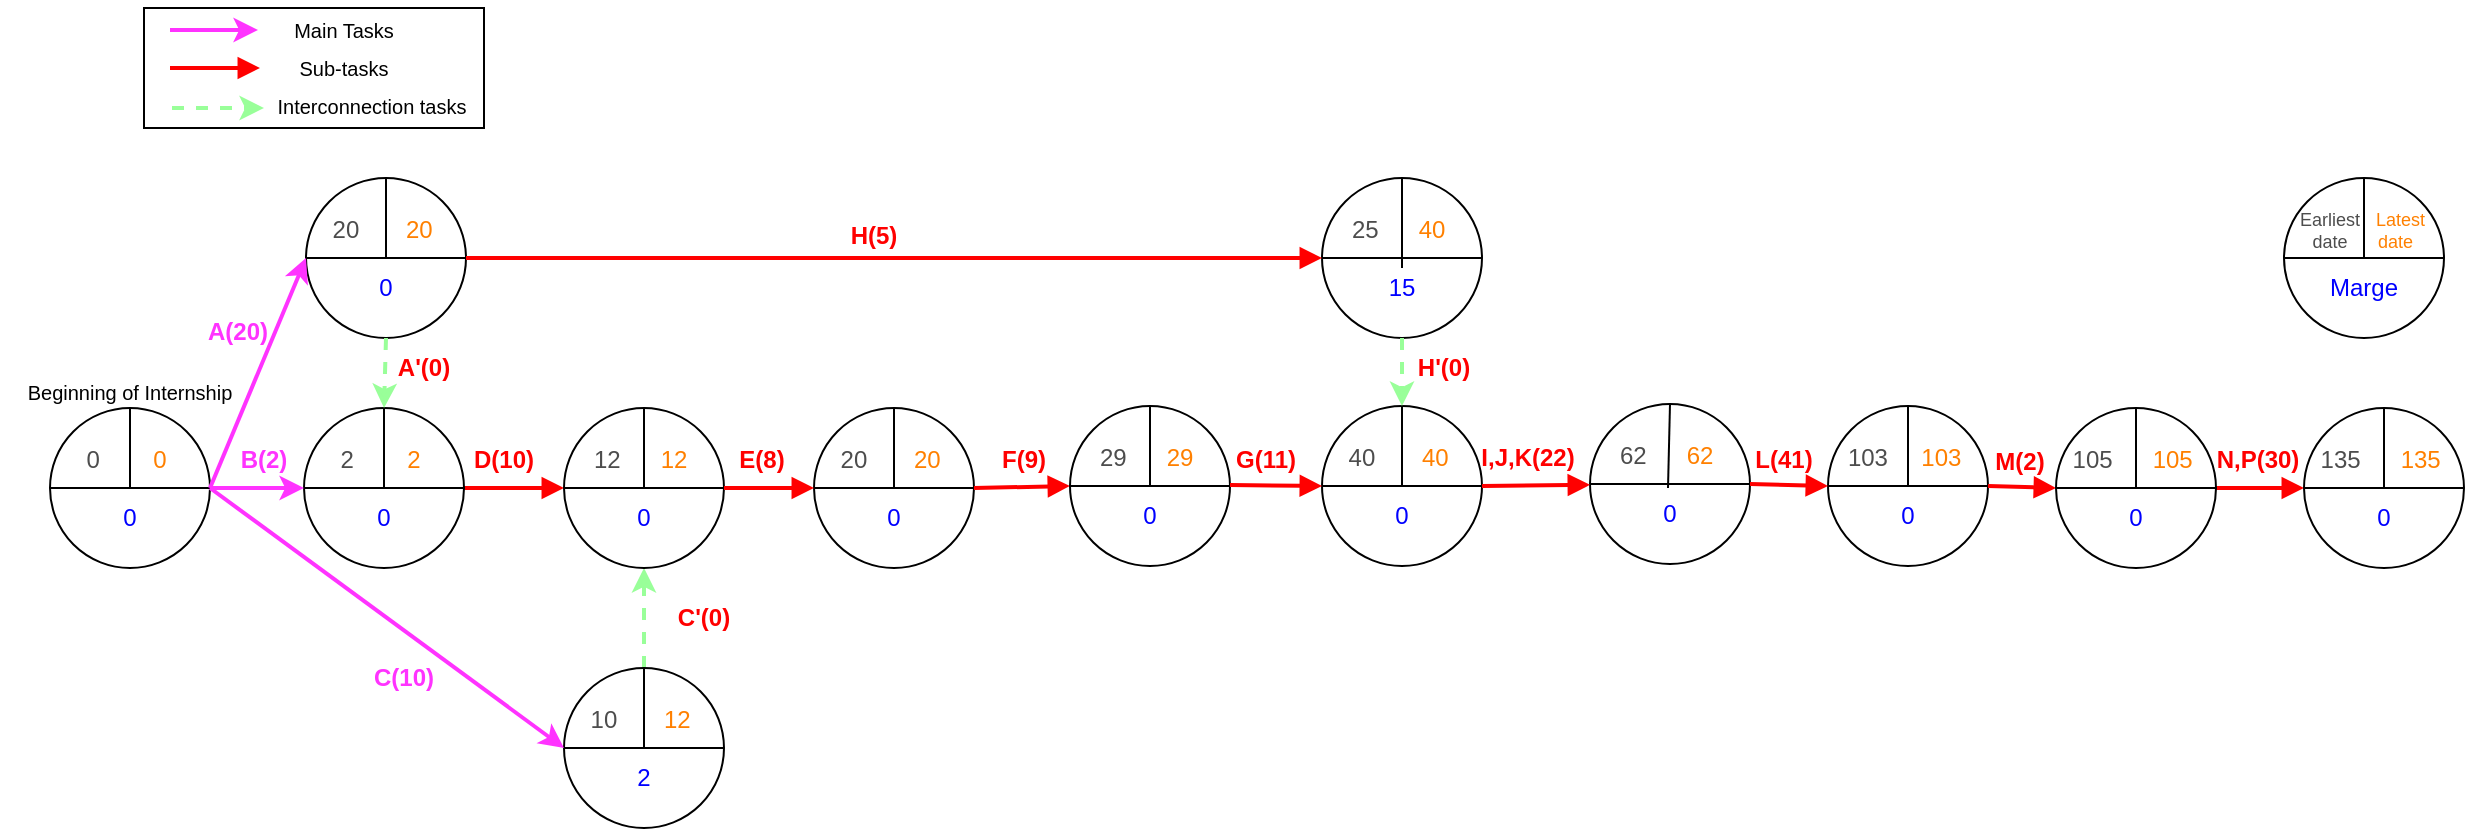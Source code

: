<mxfile version="18.0.7" type="device"><diagram id="UkGI7XBagvKF-HyJzdxq" name="Page-1"><mxGraphModel dx="1117" dy="796" grid="1" gridSize="10" guides="1" tooltips="1" connect="1" arrows="1" fold="1" page="1" pageScale="1" pageWidth="850" pageHeight="1100" math="0" shadow="0"><root><mxCell id="0"/><mxCell id="1" parent="0"/><mxCell id="XRDHma15C4-Tqq4xtdYi-22" value="" style="rounded=0;whiteSpace=wrap;html=1;" vertex="1" parent="1"><mxGeometry x="90" y="10" width="170" height="60" as="geometry"/></mxCell><mxCell id="Tf-ZmJymEHFfPvnFZgRS-10" value="" style="endArrow=classic;html=1;rounded=0;fontSize=9;fontColor=#FF8000;fillColor=#f8cecc;strokeColor=#FF33FF;strokeWidth=2;" parent="1" edge="1"><mxGeometry width="50" height="50" relative="1" as="geometry"><mxPoint x="107" y="21" as="sourcePoint"/><mxPoint x="147" y="21" as="targetPoint"/><Array as="points"><mxPoint x="103" y="21"/></Array></mxGeometry></mxCell><mxCell id="Tf-ZmJymEHFfPvnFZgRS-11" value="" style="endArrow=none;html=1;rounded=0;fontSize=9;fontColor=#FF8000;strokeColor=#FF0000;strokeWidth=2;startArrow=block;startFill=1;entryX=1;entryY=0.5;entryDx=0;entryDy=0;exitX=0;exitY=0.5;exitDx=0;exitDy=0;" parent="1" source="4jJs4uMzteZbyG78cubv-23" target="4jJs4uMzteZbyG78cubv-11" edge="1"><mxGeometry width="50" height="50" relative="1" as="geometry"><mxPoint x="320" y="70" as="sourcePoint"/><mxPoint x="450" y="70" as="targetPoint"/></mxGeometry></mxCell><mxCell id="Tf-ZmJymEHFfPvnFZgRS-13" value="" style="endArrow=classic;html=1;rounded=0;fontSize=9;fontColor=#FF8000;strokeColor=#99FF99;dashed=1;strokeWidth=2;exitX=0.5;exitY=0;exitDx=0;exitDy=0;entryX=0.5;entryY=1;entryDx=0;entryDy=0;" parent="1" source="4jJs4uMzteZbyG78cubv-15" target="4jJs4uMzteZbyG78cubv-23" edge="1"><mxGeometry width="50" height="50" relative="1" as="geometry"><mxPoint x="230" y="300" as="sourcePoint"/><mxPoint x="316" y="310" as="targetPoint"/></mxGeometry></mxCell><mxCell id="4jJs4uMzteZbyG78cubv-1" value="&lt;font style=&quot;font-size: 10px;&quot;&gt;Beginning of Internship&lt;/font&gt;" style="text;html=1;strokeColor=none;fillColor=none;align=center;verticalAlign=middle;whiteSpace=wrap;rounded=0;" parent="1" vertex="1"><mxGeometry x="18" y="187" width="130" height="30" as="geometry"/></mxCell><mxCell id="4jJs4uMzteZbyG78cubv-3" value="" style="group" parent="1" vertex="1" connectable="0"><mxGeometry x="43" y="210" width="80" height="80" as="geometry"/></mxCell><mxCell id="Tf-ZmJymEHFfPvnFZgRS-1" value="&lt;font color=&quot;#4d4d4d&quot;&gt;0&lt;/font&gt;&amp;nbsp; &amp;nbsp; &amp;nbsp; &amp;nbsp; &lt;font color=&quot;#ff8000&quot;&gt;0&lt;/font&gt;&amp;nbsp;&lt;br&gt;&lt;br&gt;&lt;font color=&quot;#0000ff&quot;&gt;0&lt;/font&gt;" style="ellipse;whiteSpace=wrap;html=1;aspect=fixed;" parent="4jJs4uMzteZbyG78cubv-3" vertex="1"><mxGeometry width="80" height="80" as="geometry"/></mxCell><mxCell id="Tf-ZmJymEHFfPvnFZgRS-2" value="" style="endArrow=none;html=1;rounded=0;exitX=1;exitY=0.5;exitDx=0;exitDy=0;entryX=0;entryY=0.5;entryDx=0;entryDy=0;" parent="4jJs4uMzteZbyG78cubv-3" source="Tf-ZmJymEHFfPvnFZgRS-1" target="Tf-ZmJymEHFfPvnFZgRS-1" edge="1"><mxGeometry width="50" height="50" relative="1" as="geometry"><mxPoint y="40" as="sourcePoint"/><mxPoint x="50" y="-10" as="targetPoint"/></mxGeometry></mxCell><mxCell id="Tf-ZmJymEHFfPvnFZgRS-3" value="" style="endArrow=none;html=1;rounded=0;entryX=0.5;entryY=0;entryDx=0;entryDy=0;" parent="4jJs4uMzteZbyG78cubv-3" target="Tf-ZmJymEHFfPvnFZgRS-1" edge="1"><mxGeometry width="50" height="50" relative="1" as="geometry"><mxPoint x="40" y="40" as="sourcePoint"/><mxPoint x="-10" y="30" as="targetPoint"/></mxGeometry></mxCell><mxCell id="4jJs4uMzteZbyG78cubv-4" value="" style="group" parent="1" vertex="1" connectable="0"><mxGeometry x="171" y="95" width="80" height="80" as="geometry"/></mxCell><mxCell id="4jJs4uMzteZbyG78cubv-5" value="&lt;font color=&quot;#4d4d4d&quot;&gt;20&lt;/font&gt;&amp;nbsp; &amp;nbsp; &amp;nbsp; &amp;nbsp;&lt;font color=&quot;#ff8000&quot;&gt;20&lt;/font&gt;&amp;nbsp;&lt;br&gt;&lt;br&gt;&lt;font color=&quot;#0000ff&quot;&gt;0&lt;/font&gt;" style="ellipse;whiteSpace=wrap;html=1;aspect=fixed;" parent="4jJs4uMzteZbyG78cubv-4" vertex="1"><mxGeometry width="80" height="80" as="geometry"/></mxCell><mxCell id="4jJs4uMzteZbyG78cubv-6" value="" style="endArrow=none;html=1;rounded=0;exitX=1;exitY=0.5;exitDx=0;exitDy=0;entryX=0;entryY=0.5;entryDx=0;entryDy=0;" parent="4jJs4uMzteZbyG78cubv-4" source="4jJs4uMzteZbyG78cubv-5" target="4jJs4uMzteZbyG78cubv-5" edge="1"><mxGeometry width="50" height="50" relative="1" as="geometry"><mxPoint y="40" as="sourcePoint"/><mxPoint x="50" y="-10" as="targetPoint"/></mxGeometry></mxCell><mxCell id="4jJs4uMzteZbyG78cubv-7" value="" style="endArrow=none;html=1;rounded=0;entryX=0.5;entryY=0;entryDx=0;entryDy=0;" parent="4jJs4uMzteZbyG78cubv-4" target="4jJs4uMzteZbyG78cubv-5" edge="1"><mxGeometry width="50" height="50" relative="1" as="geometry"><mxPoint x="40" y="40" as="sourcePoint"/><mxPoint x="-10" y="30" as="targetPoint"/></mxGeometry></mxCell><mxCell id="4jJs4uMzteZbyG78cubv-9" value="" style="group" parent="1" vertex="1" connectable="0"><mxGeometry x="1160" y="95" width="80" height="80" as="geometry"/></mxCell><mxCell id="4jJs4uMzteZbyG78cubv-8" value="" style="group" parent="4jJs4uMzteZbyG78cubv-9" vertex="1" connectable="0"><mxGeometry width="80" height="80" as="geometry"/></mxCell><mxCell id="Tf-ZmJymEHFfPvnFZgRS-4" value="&lt;font style=&quot;font-size: 10px;&quot;&gt;&amp;nbsp; &amp;nbsp; &amp;nbsp; &amp;nbsp; &amp;nbsp; &amp;nbsp; &amp;nbsp; &amp;nbsp; &amp;nbsp; &amp;nbsp; &amp;nbsp; &amp;nbsp;&amp;nbsp;&lt;/font&gt;&lt;br&gt;&lt;br&gt;&lt;font color=&quot;#0000ff&quot;&gt;Marge&lt;/font&gt;" style="ellipse;whiteSpace=wrap;html=1;aspect=fixed;" parent="4jJs4uMzteZbyG78cubv-8" vertex="1"><mxGeometry width="80" height="80" as="geometry"/></mxCell><mxCell id="Tf-ZmJymEHFfPvnFZgRS-5" value="" style="endArrow=none;html=1;rounded=0;exitX=1;exitY=0.5;exitDx=0;exitDy=0;entryX=0;entryY=0.5;entryDx=0;entryDy=0;" parent="4jJs4uMzteZbyG78cubv-8" source="Tf-ZmJymEHFfPvnFZgRS-4" target="Tf-ZmJymEHFfPvnFZgRS-4" edge="1"><mxGeometry width="50" height="50" relative="1" as="geometry"><mxPoint y="40" as="sourcePoint"/><mxPoint x="50" y="-10" as="targetPoint"/></mxGeometry></mxCell><mxCell id="Tf-ZmJymEHFfPvnFZgRS-6" value="" style="endArrow=none;html=1;rounded=0;entryX=0.5;entryY=0;entryDx=0;entryDy=0;" parent="4jJs4uMzteZbyG78cubv-8" target="Tf-ZmJymEHFfPvnFZgRS-4" edge="1"><mxGeometry width="50" height="50" relative="1" as="geometry"><mxPoint x="40" y="40" as="sourcePoint"/><mxPoint x="-10" y="30" as="targetPoint"/></mxGeometry></mxCell><mxCell id="Tf-ZmJymEHFfPvnFZgRS-8" value="&lt;font color=&quot;#4d4d4d&quot; style=&quot;font-size: 9px;&quot;&gt;Earliest &lt;br&gt;date&lt;/font&gt;" style="text;html=1;strokeColor=none;fillColor=none;align=center;verticalAlign=middle;whiteSpace=wrap;rounded=0;fontSize=6;" parent="4jJs4uMzteZbyG78cubv-9" vertex="1"><mxGeometry x="8" y="11" width="30" height="30" as="geometry"/></mxCell><mxCell id="Tf-ZmJymEHFfPvnFZgRS-9" value="&lt;font color=&quot;#ff8000&quot; style=&quot;font-size: 9px;&quot;&gt;&amp;nbsp;Latest &lt;br&gt;date&amp;nbsp;&lt;/font&gt;" style="text;html=1;strokeColor=none;fillColor=none;align=center;verticalAlign=middle;whiteSpace=wrap;rounded=0;fontSize=6;" parent="4jJs4uMzteZbyG78cubv-9" vertex="1"><mxGeometry x="40" y="11" width="34" height="30" as="geometry"/></mxCell><mxCell id="4jJs4uMzteZbyG78cubv-10" value="" style="group" parent="1" vertex="1" connectable="0"><mxGeometry x="170" y="210" width="80" height="80" as="geometry"/></mxCell><mxCell id="4jJs4uMzteZbyG78cubv-11" value="&lt;font color=&quot;#4d4d4d&quot;&gt;2&lt;/font&gt;&amp;nbsp; &amp;nbsp; &amp;nbsp; &amp;nbsp; &lt;font color=&quot;#ff8000&quot;&gt;2&lt;/font&gt;&amp;nbsp;&lt;br&gt;&lt;br&gt;&lt;font color=&quot;#0000ff&quot;&gt;0&lt;/font&gt;" style="ellipse;whiteSpace=wrap;html=1;aspect=fixed;" parent="4jJs4uMzteZbyG78cubv-10" vertex="1"><mxGeometry width="80" height="80" as="geometry"/></mxCell><mxCell id="4jJs4uMzteZbyG78cubv-12" value="" style="endArrow=none;html=1;rounded=0;exitX=1;exitY=0.5;exitDx=0;exitDy=0;entryX=0;entryY=0.5;entryDx=0;entryDy=0;" parent="4jJs4uMzteZbyG78cubv-10" source="4jJs4uMzteZbyG78cubv-11" target="4jJs4uMzteZbyG78cubv-11" edge="1"><mxGeometry width="50" height="50" relative="1" as="geometry"><mxPoint y="40" as="sourcePoint"/><mxPoint x="50" y="-10" as="targetPoint"/></mxGeometry></mxCell><mxCell id="4jJs4uMzteZbyG78cubv-13" value="" style="endArrow=none;html=1;rounded=0;entryX=0.5;entryY=0;entryDx=0;entryDy=0;" parent="4jJs4uMzteZbyG78cubv-10" target="4jJs4uMzteZbyG78cubv-11" edge="1"><mxGeometry width="50" height="50" relative="1" as="geometry"><mxPoint x="40" y="40" as="sourcePoint"/><mxPoint x="-10" y="30" as="targetPoint"/></mxGeometry></mxCell><mxCell id="4jJs4uMzteZbyG78cubv-14" value="" style="group" parent="1" vertex="1" connectable="0"><mxGeometry x="300" y="340" width="80" height="80" as="geometry"/></mxCell><mxCell id="4jJs4uMzteZbyG78cubv-15" value="&lt;font color=&quot;#4d4d4d&quot;&gt;10&lt;/font&gt;&amp;nbsp; &amp;nbsp; &amp;nbsp; &amp;nbsp;&lt;font color=&quot;#ff8000&quot;&gt;12&lt;/font&gt;&amp;nbsp;&lt;br&gt;&lt;br&gt;&lt;font color=&quot;#0000ff&quot;&gt;2&lt;/font&gt;" style="ellipse;whiteSpace=wrap;html=1;aspect=fixed;" parent="4jJs4uMzteZbyG78cubv-14" vertex="1"><mxGeometry width="80" height="80" as="geometry"/></mxCell><mxCell id="4jJs4uMzteZbyG78cubv-16" value="" style="endArrow=none;html=1;rounded=0;exitX=1;exitY=0.5;exitDx=0;exitDy=0;entryX=0;entryY=0.5;entryDx=0;entryDy=0;" parent="4jJs4uMzteZbyG78cubv-14" source="4jJs4uMzteZbyG78cubv-15" target="4jJs4uMzteZbyG78cubv-15" edge="1"><mxGeometry width="50" height="50" relative="1" as="geometry"><mxPoint y="40" as="sourcePoint"/><mxPoint x="50" y="-10" as="targetPoint"/></mxGeometry></mxCell><mxCell id="4jJs4uMzteZbyG78cubv-17" value="" style="endArrow=none;html=1;rounded=0;entryX=0.5;entryY=0;entryDx=0;entryDy=0;" parent="4jJs4uMzteZbyG78cubv-14" target="4jJs4uMzteZbyG78cubv-15" edge="1"><mxGeometry width="50" height="50" relative="1" as="geometry"><mxPoint x="40" y="40" as="sourcePoint"/><mxPoint x="-10" y="30" as="targetPoint"/></mxGeometry></mxCell><mxCell id="4jJs4uMzteZbyG78cubv-18" value="" style="endArrow=classic;html=1;rounded=0;fontSize=9;fontColor=#FF8000;fillColor=#f8cecc;strokeColor=#FF33FF;strokeWidth=2;exitX=1;exitY=0.5;exitDx=0;exitDy=0;entryX=0;entryY=0.5;entryDx=0;entryDy=0;" parent="1" source="Tf-ZmJymEHFfPvnFZgRS-1" target="4jJs4uMzteZbyG78cubv-5" edge="1"><mxGeometry width="50" height="50" relative="1" as="geometry"><mxPoint x="290" y="180" as="sourcePoint"/><mxPoint x="400" y="180" as="targetPoint"/><Array as="points"/></mxGeometry></mxCell><mxCell id="4jJs4uMzteZbyG78cubv-19" value="" style="endArrow=classic;html=1;rounded=0;fontSize=9;fontColor=#FF8000;fillColor=#f8cecc;strokeColor=#FF33FF;strokeWidth=2;entryX=0;entryY=0.5;entryDx=0;entryDy=0;exitX=1;exitY=0.5;exitDx=0;exitDy=0;" parent="1" source="Tf-ZmJymEHFfPvnFZgRS-1" target="4jJs4uMzteZbyG78cubv-11" edge="1"><mxGeometry width="50" height="50" relative="1" as="geometry"><mxPoint x="140" y="230" as="sourcePoint"/><mxPoint x="181" y="160.0" as="targetPoint"/><Array as="points"/></mxGeometry></mxCell><mxCell id="4jJs4uMzteZbyG78cubv-20" value="" style="endArrow=classic;html=1;rounded=0;fontSize=9;fontColor=#FF8000;fillColor=#f8cecc;strokeColor=#FF33FF;strokeWidth=2;entryX=0;entryY=0.5;entryDx=0;entryDy=0;exitX=1;exitY=0.5;exitDx=0;exitDy=0;" parent="1" source="Tf-ZmJymEHFfPvnFZgRS-1" target="4jJs4uMzteZbyG78cubv-15" edge="1"><mxGeometry width="50" height="50" relative="1" as="geometry"><mxPoint x="120" y="270" as="sourcePoint"/><mxPoint x="180" y="260" as="targetPoint"/><Array as="points"/></mxGeometry></mxCell><mxCell id="4jJs4uMzteZbyG78cubv-21" value="&lt;b&gt;&lt;font style=&quot;font-size: 12px;&quot;&gt;A(20)&lt;/font&gt;&lt;/b&gt;" style="text;html=1;strokeColor=none;fillColor=none;align=center;verticalAlign=middle;whiteSpace=wrap;rounded=0;fontSize=10;fontColor=#FF33FF;strokeWidth=2;" parent="1" vertex="1"><mxGeometry x="107" y="157" width="60" height="30" as="geometry"/></mxCell><mxCell id="4jJs4uMzteZbyG78cubv-22" value="" style="group" parent="1" vertex="1" connectable="0"><mxGeometry x="300" y="210" width="80" height="80" as="geometry"/></mxCell><mxCell id="4jJs4uMzteZbyG78cubv-23" value="&lt;font color=&quot;#4d4d4d&quot;&gt;12&lt;/font&gt;&amp;nbsp; &amp;nbsp; &amp;nbsp;&amp;nbsp;&lt;font color=&quot;#ff8000&quot;&gt;12&lt;/font&gt;&amp;nbsp;&lt;br&gt;&lt;br&gt;&lt;font color=&quot;#0000ff&quot;&gt;0&lt;/font&gt;" style="ellipse;whiteSpace=wrap;html=1;aspect=fixed;" parent="4jJs4uMzteZbyG78cubv-22" vertex="1"><mxGeometry width="80" height="80" as="geometry"/></mxCell><mxCell id="4jJs4uMzteZbyG78cubv-24" value="" style="endArrow=none;html=1;rounded=0;exitX=1;exitY=0.5;exitDx=0;exitDy=0;entryX=0;entryY=0.5;entryDx=0;entryDy=0;" parent="4jJs4uMzteZbyG78cubv-22" source="4jJs4uMzteZbyG78cubv-23" target="4jJs4uMzteZbyG78cubv-23" edge="1"><mxGeometry width="50" height="50" relative="1" as="geometry"><mxPoint y="40" as="sourcePoint"/><mxPoint x="50" y="-10" as="targetPoint"/></mxGeometry></mxCell><mxCell id="4jJs4uMzteZbyG78cubv-25" value="" style="endArrow=none;html=1;rounded=0;entryX=0.5;entryY=0;entryDx=0;entryDy=0;" parent="4jJs4uMzteZbyG78cubv-22" target="4jJs4uMzteZbyG78cubv-23" edge="1"><mxGeometry width="50" height="50" relative="1" as="geometry"><mxPoint x="40" y="40" as="sourcePoint"/><mxPoint x="-10" y="30" as="targetPoint"/></mxGeometry></mxCell><mxCell id="4jJs4uMzteZbyG78cubv-26" value="" style="group" parent="1" vertex="1" connectable="0"><mxGeometry x="425" y="210" width="80" height="80" as="geometry"/></mxCell><mxCell id="4jJs4uMzteZbyG78cubv-27" value="&lt;font color=&quot;#4d4d4d&quot;&gt;20&lt;/font&gt;&amp;nbsp; &amp;nbsp; &amp;nbsp; &amp;nbsp;&lt;font color=&quot;#ff8000&quot;&gt;20&lt;/font&gt;&amp;nbsp;&lt;br&gt;&lt;br&gt;&lt;font color=&quot;#0000ff&quot;&gt;0&lt;/font&gt;" style="ellipse;whiteSpace=wrap;html=1;aspect=fixed;" parent="4jJs4uMzteZbyG78cubv-26" vertex="1"><mxGeometry width="80" height="80" as="geometry"/></mxCell><mxCell id="4jJs4uMzteZbyG78cubv-28" value="" style="endArrow=none;html=1;rounded=0;exitX=1;exitY=0.5;exitDx=0;exitDy=0;entryX=0;entryY=0.5;entryDx=0;entryDy=0;" parent="4jJs4uMzteZbyG78cubv-26" source="4jJs4uMzteZbyG78cubv-27" target="4jJs4uMzteZbyG78cubv-27" edge="1"><mxGeometry width="50" height="50" relative="1" as="geometry"><mxPoint y="40" as="sourcePoint"/><mxPoint x="50" y="-10" as="targetPoint"/></mxGeometry></mxCell><mxCell id="4jJs4uMzteZbyG78cubv-29" value="" style="endArrow=none;html=1;rounded=0;entryX=0.5;entryY=0;entryDx=0;entryDy=0;" parent="4jJs4uMzteZbyG78cubv-26" target="4jJs4uMzteZbyG78cubv-27" edge="1"><mxGeometry width="50" height="50" relative="1" as="geometry"><mxPoint x="40" y="40" as="sourcePoint"/><mxPoint x="-10" y="30" as="targetPoint"/></mxGeometry></mxCell><mxCell id="4jJs4uMzteZbyG78cubv-34" value="" style="endArrow=none;html=1;rounded=0;fontSize=9;fontColor=#FF8000;strokeColor=#FF0000;strokeWidth=2;startArrow=block;startFill=1;entryX=1;entryY=0.5;entryDx=0;entryDy=0;" parent="1" source="4jJs4uMzteZbyG78cubv-27" target="4jJs4uMzteZbyG78cubv-23" edge="1"><mxGeometry width="50" height="50" relative="1" as="geometry"><mxPoint x="400" y="300" as="sourcePoint"/><mxPoint x="260" y="260" as="targetPoint"/></mxGeometry></mxCell><mxCell id="4jJs4uMzteZbyG78cubv-35" value="" style="endArrow=none;html=1;rounded=0;fontSize=9;fontColor=#FF8000;strokeColor=#FF0000;strokeWidth=2;startArrow=block;startFill=1;exitX=0;exitY=0.5;exitDx=0;exitDy=0;entryX=1;entryY=0.5;entryDx=0;entryDy=0;" parent="1" target="4jJs4uMzteZbyG78cubv-27" edge="1" source="4jJs4uMzteZbyG78cubv-37"><mxGeometry width="50" height="50" relative="1" as="geometry"><mxPoint x="550.0" y="250" as="sourcePoint"/><mxPoint x="530" y="180" as="targetPoint"/></mxGeometry></mxCell><mxCell id="4jJs4uMzteZbyG78cubv-36" value="" style="group" parent="1" vertex="1" connectable="0"><mxGeometry x="553" y="209" width="80" height="80" as="geometry"/></mxCell><mxCell id="4jJs4uMzteZbyG78cubv-37" value="&lt;font color=&quot;#4d4d4d&quot;&gt;29&lt;/font&gt;&amp;nbsp; &amp;nbsp; &amp;nbsp;&amp;nbsp;&lt;font color=&quot;#ff8000&quot;&gt;29&lt;/font&gt;&amp;nbsp;&lt;br&gt;&lt;br&gt;&lt;font color=&quot;#0000ff&quot;&gt;0&lt;/font&gt;" style="ellipse;whiteSpace=wrap;html=1;aspect=fixed;" parent="4jJs4uMzteZbyG78cubv-36" vertex="1"><mxGeometry width="80" height="80" as="geometry"/></mxCell><mxCell id="4jJs4uMzteZbyG78cubv-38" value="" style="endArrow=none;html=1;rounded=0;exitX=1;exitY=0.5;exitDx=0;exitDy=0;entryX=0;entryY=0.5;entryDx=0;entryDy=0;" parent="4jJs4uMzteZbyG78cubv-36" source="4jJs4uMzteZbyG78cubv-37" target="4jJs4uMzteZbyG78cubv-37" edge="1"><mxGeometry width="50" height="50" relative="1" as="geometry"><mxPoint y="40" as="sourcePoint"/><mxPoint x="50" y="-10" as="targetPoint"/></mxGeometry></mxCell><mxCell id="4jJs4uMzteZbyG78cubv-39" value="" style="endArrow=none;html=1;rounded=0;entryX=0.5;entryY=0;entryDx=0;entryDy=0;" parent="4jJs4uMzteZbyG78cubv-36" target="4jJs4uMzteZbyG78cubv-37" edge="1"><mxGeometry width="50" height="50" relative="1" as="geometry"><mxPoint x="40" y="40" as="sourcePoint"/><mxPoint x="-10" y="30" as="targetPoint"/></mxGeometry></mxCell><mxCell id="4jJs4uMzteZbyG78cubv-52" value="" style="group" parent="1" vertex="1" connectable="0"><mxGeometry x="679" y="209" width="80" height="80" as="geometry"/></mxCell><mxCell id="4jJs4uMzteZbyG78cubv-53" value="&lt;font color=&quot;#4d4d4d&quot;&gt;40&lt;/font&gt;&amp;nbsp; &amp;nbsp; &amp;nbsp; &amp;nbsp;&lt;font color=&quot;#ff8000&quot;&gt;40&lt;/font&gt;&amp;nbsp;&lt;br&gt;&lt;br&gt;&lt;font color=&quot;#0000ff&quot;&gt;0&lt;/font&gt;" style="ellipse;whiteSpace=wrap;html=1;aspect=fixed;" parent="4jJs4uMzteZbyG78cubv-52" vertex="1"><mxGeometry width="80" height="80" as="geometry"/></mxCell><mxCell id="4jJs4uMzteZbyG78cubv-54" value="" style="endArrow=none;html=1;rounded=0;exitX=1;exitY=0.5;exitDx=0;exitDy=0;entryX=0;entryY=0.5;entryDx=0;entryDy=0;" parent="4jJs4uMzteZbyG78cubv-52" source="4jJs4uMzteZbyG78cubv-53" target="4jJs4uMzteZbyG78cubv-53" edge="1"><mxGeometry width="50" height="50" relative="1" as="geometry"><mxPoint y="40" as="sourcePoint"/><mxPoint x="50" y="-10" as="targetPoint"/></mxGeometry></mxCell><mxCell id="4jJs4uMzteZbyG78cubv-55" value="" style="endArrow=none;html=1;rounded=0;entryX=0.5;entryY=0;entryDx=0;entryDy=0;" parent="4jJs4uMzteZbyG78cubv-52" target="4jJs4uMzteZbyG78cubv-53" edge="1"><mxGeometry width="50" height="50" relative="1" as="geometry"><mxPoint x="40" y="40" as="sourcePoint"/><mxPoint x="-10" y="30" as="targetPoint"/></mxGeometry></mxCell><mxCell id="4jJs4uMzteZbyG78cubv-56" value="" style="group" parent="1" vertex="1" connectable="0"><mxGeometry x="812" y="210" width="80" height="80" as="geometry"/></mxCell><mxCell id="4jJs4uMzteZbyG78cubv-57" value="&lt;font color=&quot;#4d4d4d&quot;&gt;62&lt;/font&gt;&amp;nbsp; &amp;nbsp; &amp;nbsp;&amp;nbsp;&lt;font color=&quot;#ff8000&quot;&gt;62&lt;/font&gt;&amp;nbsp;&lt;br&gt;&lt;br&gt;&lt;font color=&quot;#0000ff&quot;&gt;0&lt;/font&gt;" style="ellipse;whiteSpace=wrap;html=1;aspect=fixed;" parent="4jJs4uMzteZbyG78cubv-56" vertex="1"><mxGeometry x="1" y="-2" width="80" height="80" as="geometry"/></mxCell><mxCell id="4jJs4uMzteZbyG78cubv-58" value="" style="endArrow=none;html=1;rounded=0;exitX=1;exitY=0.5;exitDx=0;exitDy=0;entryX=0;entryY=0.5;entryDx=0;entryDy=0;" parent="4jJs4uMzteZbyG78cubv-56" source="4jJs4uMzteZbyG78cubv-57" target="4jJs4uMzteZbyG78cubv-57" edge="1"><mxGeometry width="50" height="50" relative="1" as="geometry"><mxPoint y="40" as="sourcePoint"/><mxPoint x="50" y="-10" as="targetPoint"/></mxGeometry></mxCell><mxCell id="4jJs4uMzteZbyG78cubv-59" value="" style="endArrow=none;html=1;rounded=0;entryX=0.5;entryY=0;entryDx=0;entryDy=0;" parent="4jJs4uMzteZbyG78cubv-56" target="4jJs4uMzteZbyG78cubv-57" edge="1"><mxGeometry width="50" height="50" relative="1" as="geometry"><mxPoint x="40" y="40" as="sourcePoint"/><mxPoint x="-10" y="30" as="targetPoint"/></mxGeometry></mxCell><mxCell id="4jJs4uMzteZbyG78cubv-60" value="" style="group" parent="1" vertex="1" connectable="0"><mxGeometry x="932" y="209" width="80" height="80" as="geometry"/></mxCell><mxCell id="4jJs4uMzteZbyG78cubv-61" value="&lt;font color=&quot;#4d4d4d&quot;&gt;103&lt;/font&gt;&amp;nbsp; &amp;nbsp; &amp;nbsp;&lt;font color=&quot;#ff8000&quot;&gt;103&lt;/font&gt;&amp;nbsp;&lt;br&gt;&lt;br&gt;&lt;font color=&quot;#0000ff&quot;&gt;0&lt;/font&gt;" style="ellipse;whiteSpace=wrap;html=1;aspect=fixed;" parent="4jJs4uMzteZbyG78cubv-60" vertex="1"><mxGeometry width="80" height="80" as="geometry"/></mxCell><mxCell id="4jJs4uMzteZbyG78cubv-62" value="" style="endArrow=none;html=1;rounded=0;exitX=1;exitY=0.5;exitDx=0;exitDy=0;entryX=0;entryY=0.5;entryDx=0;entryDy=0;" parent="4jJs4uMzteZbyG78cubv-60" source="4jJs4uMzteZbyG78cubv-61" target="4jJs4uMzteZbyG78cubv-61" edge="1"><mxGeometry width="50" height="50" relative="1" as="geometry"><mxPoint y="40" as="sourcePoint"/><mxPoint x="50" y="-10" as="targetPoint"/></mxGeometry></mxCell><mxCell id="4jJs4uMzteZbyG78cubv-63" value="" style="endArrow=none;html=1;rounded=0;entryX=0.5;entryY=0;entryDx=0;entryDy=0;" parent="4jJs4uMzteZbyG78cubv-60" target="4jJs4uMzteZbyG78cubv-61" edge="1"><mxGeometry width="50" height="50" relative="1" as="geometry"><mxPoint x="40" y="40" as="sourcePoint"/><mxPoint x="-10" y="30" as="targetPoint"/></mxGeometry></mxCell><mxCell id="4jJs4uMzteZbyG78cubv-64" value="" style="group" parent="1" vertex="1" connectable="0"><mxGeometry x="679" y="100" width="80" height="80" as="geometry"/></mxCell><mxCell id="4jJs4uMzteZbyG78cubv-65" value="&lt;font color=&quot;#4d4d4d&quot;&gt;25&lt;/font&gt;&amp;nbsp; &amp;nbsp; &amp;nbsp;&amp;nbsp;&lt;font color=&quot;#ff8000&quot;&gt;40&lt;/font&gt;&amp;nbsp;&lt;br&gt;&lt;br&gt;&lt;font color=&quot;#0000ff&quot;&gt;15&lt;/font&gt;" style="ellipse;whiteSpace=wrap;html=1;aspect=fixed;" parent="4jJs4uMzteZbyG78cubv-64" vertex="1"><mxGeometry y="-5" width="80" height="80" as="geometry"/></mxCell><mxCell id="4jJs4uMzteZbyG78cubv-66" value="" style="endArrow=none;html=1;rounded=0;exitX=1;exitY=0.5;exitDx=0;exitDy=0;entryX=0;entryY=0.5;entryDx=0;entryDy=0;" parent="4jJs4uMzteZbyG78cubv-64" source="4jJs4uMzteZbyG78cubv-65" target="4jJs4uMzteZbyG78cubv-65" edge="1"><mxGeometry width="50" height="50" relative="1" as="geometry"><mxPoint y="40" as="sourcePoint"/><mxPoint x="50" y="-10" as="targetPoint"/></mxGeometry></mxCell><mxCell id="4jJs4uMzteZbyG78cubv-67" value="" style="endArrow=none;html=1;rounded=0;entryX=0.5;entryY=0;entryDx=0;entryDy=0;" parent="4jJs4uMzteZbyG78cubv-64" target="4jJs4uMzteZbyG78cubv-65" edge="1"><mxGeometry width="50" height="50" relative="1" as="geometry"><mxPoint x="40" y="40" as="sourcePoint"/><mxPoint x="-10" y="30" as="targetPoint"/></mxGeometry></mxCell><mxCell id="4jJs4uMzteZbyG78cubv-70" value="" style="endArrow=none;html=1;rounded=0;fontSize=9;fontColor=#FF8000;strokeColor=#FF0000;strokeWidth=2;startArrow=block;startFill=1;entryX=1;entryY=0.5;entryDx=0;entryDy=0;" parent="1" edge="1"><mxGeometry width="50" height="50" relative="1" as="geometry"><mxPoint x="148" y="40" as="sourcePoint"/><mxPoint x="103.0" y="40" as="targetPoint"/></mxGeometry></mxCell><mxCell id="4jJs4uMzteZbyG78cubv-72" value="&lt;b&gt;&lt;font style=&quot;font-size: 12px;&quot;&gt;B(2)&lt;/font&gt;&lt;/b&gt;" style="text;html=1;strokeColor=none;fillColor=none;align=center;verticalAlign=middle;whiteSpace=wrap;rounded=0;fontSize=10;fontColor=#FF33FF;strokeWidth=2;" parent="1" vertex="1"><mxGeometry x="120" y="221" width="60" height="30" as="geometry"/></mxCell><mxCell id="4jJs4uMzteZbyG78cubv-73" value="&lt;b&gt;&lt;font style=&quot;font-size: 12px;&quot;&gt;C(10)&lt;/font&gt;&lt;/b&gt;" style="text;html=1;strokeColor=none;fillColor=none;align=center;verticalAlign=middle;whiteSpace=wrap;rounded=0;fontSize=10;fontColor=#FF33FF;strokeWidth=2;" parent="1" vertex="1"><mxGeometry x="190" y="330" width="60" height="30" as="geometry"/></mxCell><mxCell id="4jJs4uMzteZbyG78cubv-74" value="&lt;b&gt;&lt;font color=&quot;#ff0000&quot; style=&quot;font-size: 12px;&quot;&gt;D(10)&lt;/font&gt;&lt;/b&gt;" style="text;html=1;strokeColor=none;fillColor=none;align=center;verticalAlign=middle;whiteSpace=wrap;rounded=0;fontSize=10;fontColor=#FF33FF;strokeWidth=2;" parent="1" vertex="1"><mxGeometry x="240" y="221" width="60" height="30" as="geometry"/></mxCell><mxCell id="4jJs4uMzteZbyG78cubv-75" value="&lt;b&gt;&lt;font color=&quot;#ff0000&quot; style=&quot;font-size: 12px;&quot;&gt;E(8)&lt;/font&gt;&lt;/b&gt;" style="text;html=1;strokeColor=none;fillColor=none;align=center;verticalAlign=middle;whiteSpace=wrap;rounded=0;fontSize=10;fontColor=#FF33FF;strokeWidth=2;" parent="1" vertex="1"><mxGeometry x="369" y="221" width="60" height="30" as="geometry"/></mxCell><mxCell id="4jJs4uMzteZbyG78cubv-76" value="" style="endArrow=none;html=1;rounded=0;fontSize=9;fontColor=#FF8000;strokeColor=#FF0000;strokeWidth=2;startArrow=block;startFill=1;entryX=1;entryY=0.5;entryDx=0;entryDy=0;exitX=0;exitY=0.5;exitDx=0;exitDy=0;" parent="1" source="4jJs4uMzteZbyG78cubv-65" target="4jJs4uMzteZbyG78cubv-5" edge="1"><mxGeometry width="50" height="50" relative="1" as="geometry"><mxPoint x="630" y="135" as="sourcePoint"/><mxPoint x="515" y="260" as="targetPoint"/></mxGeometry></mxCell><mxCell id="4jJs4uMzteZbyG78cubv-77" value="&lt;b&gt;&lt;font color=&quot;#ff0000&quot; style=&quot;font-size: 12px;&quot;&gt;H(5)&lt;/font&gt;&lt;/b&gt;" style="text;html=1;strokeColor=none;fillColor=none;align=center;verticalAlign=middle;whiteSpace=wrap;rounded=0;fontSize=10;fontColor=#FF33FF;strokeWidth=2;" parent="1" vertex="1"><mxGeometry x="425" y="109" width="60" height="30" as="geometry"/></mxCell><mxCell id="ilZ8hOc6S2QMw04P8OrF-5" value="&lt;b&gt;&lt;font color=&quot;#ff0000&quot; style=&quot;font-size: 12px;&quot;&gt;F(9)&lt;/font&gt;&lt;/b&gt;" style="text;html=1;strokeColor=none;fillColor=none;align=center;verticalAlign=middle;whiteSpace=wrap;rounded=0;fontSize=10;fontColor=#FF33FF;strokeWidth=2;" parent="1" vertex="1"><mxGeometry x="500" y="221" width="60" height="30" as="geometry"/></mxCell><mxCell id="ilZ8hOc6S2QMw04P8OrF-6" value="" style="endArrow=classic;html=1;rounded=0;fontSize=9;fontColor=#FF8000;strokeColor=#99FF99;dashed=1;strokeWidth=2;exitX=0.5;exitY=1;exitDx=0;exitDy=0;entryX=0.5;entryY=0;entryDx=0;entryDy=0;" parent="1" source="4jJs4uMzteZbyG78cubv-5" target="4jJs4uMzteZbyG78cubv-11" edge="1"><mxGeometry width="50" height="50" relative="1" as="geometry"><mxPoint x="220" y="347" as="sourcePoint"/><mxPoint x="270" y="170" as="targetPoint"/></mxGeometry></mxCell><mxCell id="XRDHma15C4-Tqq4xtdYi-1" value="&lt;b&gt;&lt;font color=&quot;#ff0000&quot; style=&quot;font-size: 12px;&quot;&gt;G(11)&lt;/font&gt;&lt;/b&gt;" style="text;html=1;strokeColor=none;fillColor=none;align=center;verticalAlign=middle;whiteSpace=wrap;rounded=0;fontSize=10;fontColor=#FF33FF;strokeWidth=2;" vertex="1" parent="1"><mxGeometry x="621" y="221" width="60" height="30" as="geometry"/></mxCell><mxCell id="XRDHma15C4-Tqq4xtdYi-2" value="" style="endArrow=none;html=1;rounded=0;fontSize=9;fontColor=#FF8000;strokeColor=#FF0000;strokeWidth=2;startArrow=block;startFill=1;entryX=1;entryY=0.5;entryDx=0;entryDy=0;exitX=0;exitY=0.5;exitDx=0;exitDy=0;" edge="1" parent="1" source="4jJs4uMzteZbyG78cubv-53"><mxGeometry width="50" height="50" relative="1" as="geometry"><mxPoint x="670" y="260" as="sourcePoint"/><mxPoint x="633" y="248.5" as="targetPoint"/></mxGeometry></mxCell><mxCell id="XRDHma15C4-Tqq4xtdYi-5" value="" style="endArrow=none;html=1;rounded=0;fontSize=9;fontColor=#FF8000;strokeColor=#FF0000;strokeWidth=2;startArrow=block;startFill=1;exitX=0;exitY=0.5;exitDx=0;exitDy=0;entryX=1;entryY=0.5;entryDx=0;entryDy=0;" edge="1" parent="1" source="XRDHma15C4-Tqq4xtdYi-16" target="XRDHma15C4-Tqq4xtdYi-11"><mxGeometry width="50" height="50" relative="1" as="geometry"><mxPoint x="795.0" y="290" as="sourcePoint"/><mxPoint x="1130" y="320" as="targetPoint"/></mxGeometry></mxCell><mxCell id="XRDHma15C4-Tqq4xtdYi-6" value="" style="endArrow=none;html=1;rounded=0;fontSize=9;fontColor=#FF8000;strokeColor=#FF0000;strokeWidth=2;startArrow=block;startFill=1;exitX=0;exitY=0.5;exitDx=0;exitDy=0;entryX=1;entryY=0.5;entryDx=0;entryDy=0;" edge="1" parent="1" source="4jJs4uMzteZbyG78cubv-61" target="4jJs4uMzteZbyG78cubv-57"><mxGeometry width="50" height="50" relative="1" as="geometry"><mxPoint x="805.0" y="300" as="sourcePoint"/><mxPoint x="760" y="300" as="targetPoint"/></mxGeometry></mxCell><mxCell id="XRDHma15C4-Tqq4xtdYi-3" value="" style="endArrow=none;html=1;rounded=0;fontSize=9;fontColor=#FF8000;strokeColor=#FF0000;strokeWidth=2;startArrow=block;startFill=1;entryX=1;entryY=0.5;entryDx=0;entryDy=0;" edge="1" parent="1" source="4jJs4uMzteZbyG78cubv-57" target="4jJs4uMzteZbyG78cubv-53"><mxGeometry width="50" height="50" relative="1" as="geometry"><mxPoint x="790" y="190" as="sourcePoint"/><mxPoint x="790" y="230" as="targetPoint"/></mxGeometry></mxCell><mxCell id="XRDHma15C4-Tqq4xtdYi-7" value="" style="endArrow=none;html=1;rounded=0;fontSize=9;fontColor=#FF8000;strokeColor=#FF0000;strokeWidth=2;startArrow=block;startFill=1;exitX=0;exitY=0.5;exitDx=0;exitDy=0;entryX=1;entryY=0.5;entryDx=0;entryDy=0;" edge="1" parent="1" source="XRDHma15C4-Tqq4xtdYi-11" target="4jJs4uMzteZbyG78cubv-61"><mxGeometry width="50" height="50" relative="1" as="geometry"><mxPoint x="804.0" y="288.43" as="sourcePoint"/><mxPoint x="1020" y="220" as="targetPoint"/></mxGeometry></mxCell><mxCell id="XRDHma15C4-Tqq4xtdYi-8" value="&lt;b&gt;&lt;font color=&quot;#ff0000&quot; style=&quot;font-size: 12px;&quot;&gt;I,J,K(22)&lt;/font&gt;&lt;/b&gt;" style="text;html=1;strokeColor=none;fillColor=none;align=center;verticalAlign=middle;whiteSpace=wrap;rounded=0;fontSize=10;fontColor=#FF33FF;strokeWidth=2;" vertex="1" parent="1"><mxGeometry x="752" y="220" width="60" height="30" as="geometry"/></mxCell><mxCell id="XRDHma15C4-Tqq4xtdYi-9" value="&lt;b&gt;&lt;font color=&quot;#ff0000&quot; style=&quot;font-size: 12px;&quot;&gt;L(41)&lt;/font&gt;&lt;/b&gt;" style="text;html=1;strokeColor=none;fillColor=none;align=center;verticalAlign=middle;whiteSpace=wrap;rounded=0;fontSize=10;fontColor=#FF33FF;strokeWidth=2;" vertex="1" parent="1"><mxGeometry x="880" y="221" width="60" height="30" as="geometry"/></mxCell><mxCell id="XRDHma15C4-Tqq4xtdYi-10" value="" style="group" vertex="1" connectable="0" parent="1"><mxGeometry x="1046" y="210" width="80" height="80" as="geometry"/></mxCell><mxCell id="XRDHma15C4-Tqq4xtdYi-11" value="&lt;font color=&quot;#4d4d4d&quot;&gt;105&lt;/font&gt;&amp;nbsp; &amp;nbsp; &amp;nbsp;&amp;nbsp;&lt;font color=&quot;#ff8000&quot;&gt;105&lt;/font&gt;&amp;nbsp;&lt;br&gt;&lt;br&gt;&lt;font color=&quot;#0000ff&quot;&gt;0&lt;/font&gt;" style="ellipse;whiteSpace=wrap;html=1;aspect=fixed;" vertex="1" parent="XRDHma15C4-Tqq4xtdYi-10"><mxGeometry width="80" height="80" as="geometry"/></mxCell><mxCell id="XRDHma15C4-Tqq4xtdYi-12" value="" style="endArrow=none;html=1;rounded=0;exitX=1;exitY=0.5;exitDx=0;exitDy=0;entryX=0;entryY=0.5;entryDx=0;entryDy=0;" edge="1" parent="XRDHma15C4-Tqq4xtdYi-10" source="XRDHma15C4-Tqq4xtdYi-11" target="XRDHma15C4-Tqq4xtdYi-11"><mxGeometry width="50" height="50" relative="1" as="geometry"><mxPoint y="40" as="sourcePoint"/><mxPoint x="50" y="-10" as="targetPoint"/></mxGeometry></mxCell><mxCell id="XRDHma15C4-Tqq4xtdYi-13" value="" style="endArrow=none;html=1;rounded=0;entryX=0.5;entryY=0;entryDx=0;entryDy=0;" edge="1" parent="XRDHma15C4-Tqq4xtdYi-10" target="XRDHma15C4-Tqq4xtdYi-11"><mxGeometry width="50" height="50" relative="1" as="geometry"><mxPoint x="40" y="40" as="sourcePoint"/><mxPoint x="-10" y="30" as="targetPoint"/></mxGeometry></mxCell><mxCell id="XRDHma15C4-Tqq4xtdYi-14" value="&lt;b&gt;&lt;font color=&quot;#ff0000&quot; style=&quot;font-size: 12px;&quot;&gt;M(2)&lt;/font&gt;&lt;/b&gt;" style="text;html=1;strokeColor=none;fillColor=none;align=center;verticalAlign=middle;whiteSpace=wrap;rounded=0;fontSize=10;fontColor=#FF33FF;strokeWidth=2;" vertex="1" parent="1"><mxGeometry x="998" y="222" width="60" height="30" as="geometry"/></mxCell><mxCell id="XRDHma15C4-Tqq4xtdYi-15" value="" style="group" vertex="1" connectable="0" parent="1"><mxGeometry x="1170" y="210" width="80" height="80" as="geometry"/></mxCell><mxCell id="XRDHma15C4-Tqq4xtdYi-16" value="&lt;font color=&quot;#4d4d4d&quot;&gt;135&lt;/font&gt;&amp;nbsp; &amp;nbsp; &amp;nbsp;&amp;nbsp;&lt;font color=&quot;#ff8000&quot;&gt;135&lt;/font&gt;&amp;nbsp;&lt;br&gt;&lt;br&gt;&lt;font color=&quot;#0000ff&quot;&gt;0&lt;/font&gt;" style="ellipse;whiteSpace=wrap;html=1;aspect=fixed;" vertex="1" parent="XRDHma15C4-Tqq4xtdYi-15"><mxGeometry width="80" height="80" as="geometry"/></mxCell><mxCell id="XRDHma15C4-Tqq4xtdYi-17" value="" style="endArrow=none;html=1;rounded=0;exitX=1;exitY=0.5;exitDx=0;exitDy=0;entryX=0;entryY=0.5;entryDx=0;entryDy=0;" edge="1" parent="XRDHma15C4-Tqq4xtdYi-15" source="XRDHma15C4-Tqq4xtdYi-16" target="XRDHma15C4-Tqq4xtdYi-16"><mxGeometry width="50" height="50" relative="1" as="geometry"><mxPoint y="40" as="sourcePoint"/><mxPoint x="50" y="-10" as="targetPoint"/></mxGeometry></mxCell><mxCell id="XRDHma15C4-Tqq4xtdYi-18" value="" style="endArrow=none;html=1;rounded=0;entryX=0.5;entryY=0;entryDx=0;entryDy=0;" edge="1" parent="XRDHma15C4-Tqq4xtdYi-15" target="XRDHma15C4-Tqq4xtdYi-16"><mxGeometry width="50" height="50" relative="1" as="geometry"><mxPoint x="40" y="40" as="sourcePoint"/><mxPoint x="-10" y="30" as="targetPoint"/></mxGeometry></mxCell><mxCell id="XRDHma15C4-Tqq4xtdYi-19" value="&lt;b&gt;&lt;font color=&quot;#ff0000&quot; style=&quot;font-size: 12px;&quot;&gt;N,P(30)&lt;/font&gt;&lt;/b&gt;" style="text;html=1;strokeColor=none;fillColor=none;align=center;verticalAlign=middle;whiteSpace=wrap;rounded=0;fontSize=10;fontColor=#FF33FF;strokeWidth=2;" vertex="1" parent="1"><mxGeometry x="1117" y="221" width="60" height="30" as="geometry"/></mxCell><mxCell id="XRDHma15C4-Tqq4xtdYi-20" value="" style="endArrow=classic;html=1;rounded=0;fontSize=9;fontColor=#FF8000;strokeColor=#99FF99;dashed=1;strokeWidth=2;exitX=0.5;exitY=1;exitDx=0;exitDy=0;entryX=0.5;entryY=0;entryDx=0;entryDy=0;" edge="1" parent="1" source="4jJs4uMzteZbyG78cubv-65" target="4jJs4uMzteZbyG78cubv-53"><mxGeometry width="50" height="50" relative="1" as="geometry"><mxPoint x="486" y="157" as="sourcePoint"/><mxPoint x="690" y="210" as="targetPoint"/></mxGeometry></mxCell><mxCell id="XRDHma15C4-Tqq4xtdYi-21" value="" style="endArrow=classic;html=1;rounded=0;fontSize=9;fontColor=#FF8000;strokeColor=#99FF99;dashed=1;strokeWidth=2;exitX=0.5;exitY=1;exitDx=0;exitDy=0;" edge="1" parent="1"><mxGeometry width="50" height="50" relative="1" as="geometry"><mxPoint x="104" y="60" as="sourcePoint"/><mxPoint x="150" y="60" as="targetPoint"/></mxGeometry></mxCell><mxCell id="XRDHma15C4-Tqq4xtdYi-24" value="&lt;font style=&quot;font-size: 10px;&quot;&gt;Main Tasks&lt;/font&gt;" style="text;html=1;strokeColor=none;fillColor=none;align=center;verticalAlign=middle;whiteSpace=wrap;rounded=0;" vertex="1" parent="1"><mxGeometry x="145" y="6" width="90" height="30" as="geometry"/></mxCell><mxCell id="XRDHma15C4-Tqq4xtdYi-25" value="&lt;font style=&quot;font-size: 10px;&quot;&gt;Sub-tasks&lt;/font&gt;" style="text;html=1;strokeColor=none;fillColor=none;align=center;verticalAlign=middle;whiteSpace=wrap;rounded=0;" vertex="1" parent="1"><mxGeometry x="145" y="25" width="90" height="30" as="geometry"/></mxCell><mxCell id="XRDHma15C4-Tqq4xtdYi-26" value="&lt;span style=&quot;font-size: 10px;&quot;&gt;Interconnection tasks&lt;/span&gt;" style="text;html=1;strokeColor=none;fillColor=none;align=center;verticalAlign=middle;whiteSpace=wrap;rounded=0;" vertex="1" parent="1"><mxGeometry x="154" y="44" width="100" height="30" as="geometry"/></mxCell><mxCell id="XRDHma15C4-Tqq4xtdYi-27" value="&lt;b&gt;&lt;font color=&quot;#ff0000&quot; style=&quot;font-size: 12px;&quot;&gt;C'(0)&lt;/font&gt;&lt;/b&gt;" style="text;html=1;strokeColor=none;fillColor=none;align=center;verticalAlign=middle;whiteSpace=wrap;rounded=0;fontSize=10;fontColor=#FF33FF;strokeWidth=2;" vertex="1" parent="1"><mxGeometry x="340" y="300" width="60" height="30" as="geometry"/></mxCell><mxCell id="XRDHma15C4-Tqq4xtdYi-28" value="&lt;b&gt;&lt;font color=&quot;#ff0000&quot; style=&quot;font-size: 12px;&quot;&gt;A'(0)&lt;/font&gt;&lt;/b&gt;" style="text;html=1;strokeColor=none;fillColor=none;align=center;verticalAlign=middle;whiteSpace=wrap;rounded=0;fontSize=10;fontColor=#FF33FF;strokeWidth=2;" vertex="1" parent="1"><mxGeometry x="200" y="175" width="60" height="30" as="geometry"/></mxCell><mxCell id="XRDHma15C4-Tqq4xtdYi-29" value="&lt;b&gt;&lt;font color=&quot;#ff0000&quot; style=&quot;font-size: 12px;&quot;&gt;H'(0)&lt;/font&gt;&lt;/b&gt;" style="text;html=1;strokeColor=none;fillColor=none;align=center;verticalAlign=middle;whiteSpace=wrap;rounded=0;fontSize=10;fontColor=#FF33FF;strokeWidth=2;" vertex="1" parent="1"><mxGeometry x="710" y="175" width="60" height="30" as="geometry"/></mxCell></root></mxGraphModel></diagram></mxfile>